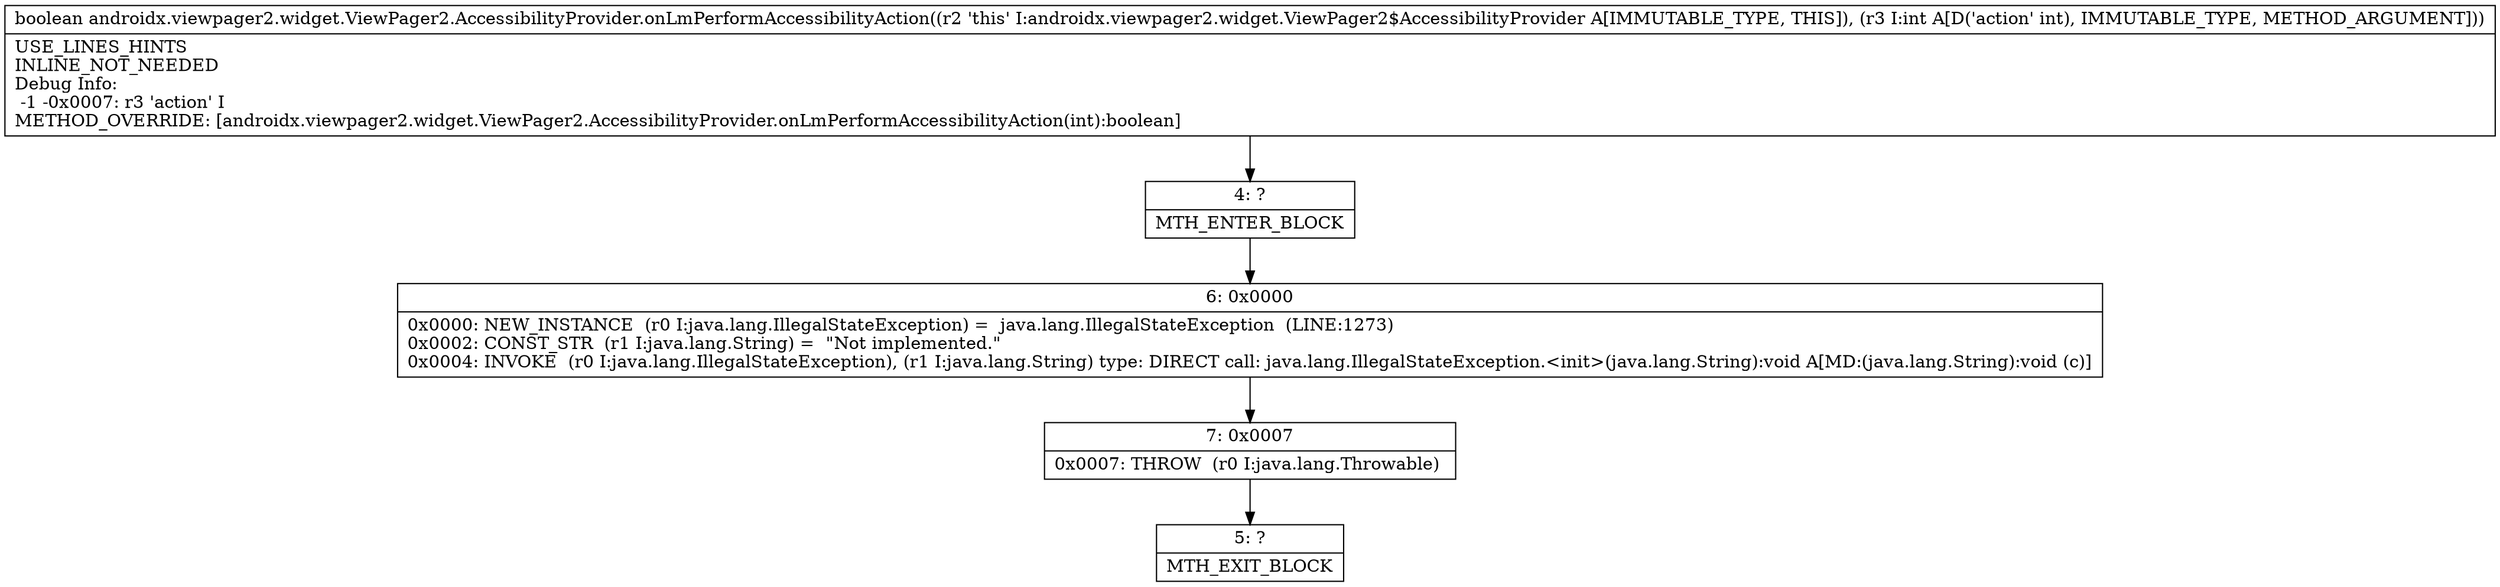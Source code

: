 digraph "CFG forandroidx.viewpager2.widget.ViewPager2.AccessibilityProvider.onLmPerformAccessibilityAction(I)Z" {
Node_4 [shape=record,label="{4\:\ ?|MTH_ENTER_BLOCK\l}"];
Node_6 [shape=record,label="{6\:\ 0x0000|0x0000: NEW_INSTANCE  (r0 I:java.lang.IllegalStateException) =  java.lang.IllegalStateException  (LINE:1273)\l0x0002: CONST_STR  (r1 I:java.lang.String) =  \"Not implemented.\" \l0x0004: INVOKE  (r0 I:java.lang.IllegalStateException), (r1 I:java.lang.String) type: DIRECT call: java.lang.IllegalStateException.\<init\>(java.lang.String):void A[MD:(java.lang.String):void (c)]\l}"];
Node_7 [shape=record,label="{7\:\ 0x0007|0x0007: THROW  (r0 I:java.lang.Throwable) \l}"];
Node_5 [shape=record,label="{5\:\ ?|MTH_EXIT_BLOCK\l}"];
MethodNode[shape=record,label="{boolean androidx.viewpager2.widget.ViewPager2.AccessibilityProvider.onLmPerformAccessibilityAction((r2 'this' I:androidx.viewpager2.widget.ViewPager2$AccessibilityProvider A[IMMUTABLE_TYPE, THIS]), (r3 I:int A[D('action' int), IMMUTABLE_TYPE, METHOD_ARGUMENT]))  | USE_LINES_HINTS\lINLINE_NOT_NEEDED\lDebug Info:\l  \-1 \-0x0007: r3 'action' I\lMETHOD_OVERRIDE: [androidx.viewpager2.widget.ViewPager2.AccessibilityProvider.onLmPerformAccessibilityAction(int):boolean]\l}"];
MethodNode -> Node_4;Node_4 -> Node_6;
Node_6 -> Node_7;
Node_7 -> Node_5;
}

